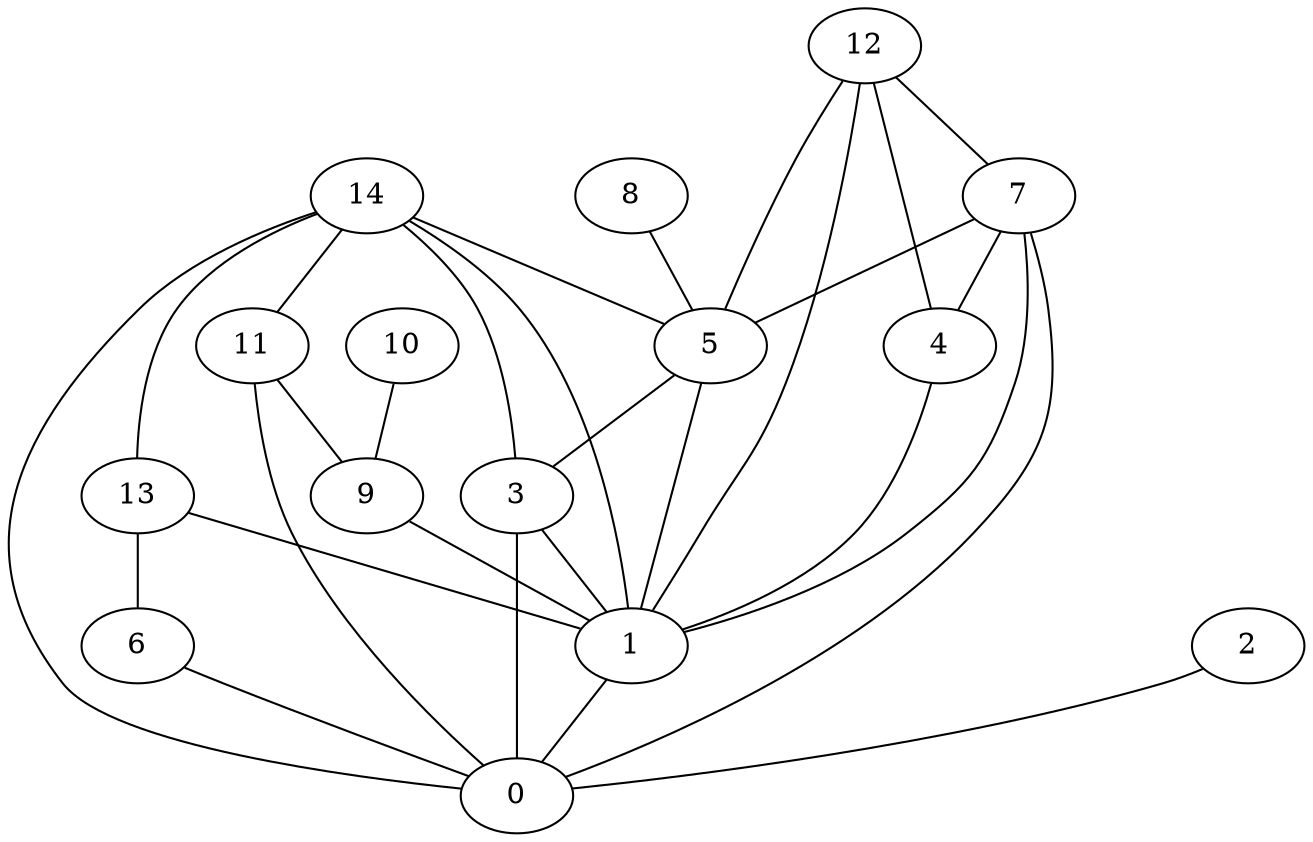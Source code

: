 digraph "sensornet-topology" {
label = "";
rankdir="BT";"0"->"1" [arrowhead = "both"] 
"0"->"2" [arrowhead = "both"] 
"0"->"3" [arrowhead = "both"] 
"0"->"6" [arrowhead = "both"] 
"0"->"7" [arrowhead = "both"] 
"0"->"11" [arrowhead = "both"] 
"0"->"14" [arrowhead = "both"] 
"1"->"3" [arrowhead = "both"] 
"1"->"4" [arrowhead = "both"] 
"1"->"5" [arrowhead = "both"] 
"1"->"7" [arrowhead = "both"] 
"1"->"9" [arrowhead = "both"] 
"1"->"12" [arrowhead = "both"] 
"1"->"13" [arrowhead = "both"] 
"1"->"14" [arrowhead = "both"] 
"3"->"5" [arrowhead = "both"] 
"3"->"14" [arrowhead = "both"] 
"4"->"7" [arrowhead = "both"] 
"4"->"12" [arrowhead = "both"] 
"5"->"7" [arrowhead = "both"] 
"5"->"8" [arrowhead = "both"] 
"5"->"12" [arrowhead = "both"] 
"5"->"14" [arrowhead = "both"] 
"6"->"13" [arrowhead = "both"] 
"7"->"12" [arrowhead = "both"] 
"9"->"10" [arrowhead = "both"] 
"9"->"11" [arrowhead = "both"] 
"11"->"14" [arrowhead = "both"] 
"13"->"14" [arrowhead = "both"] 
}